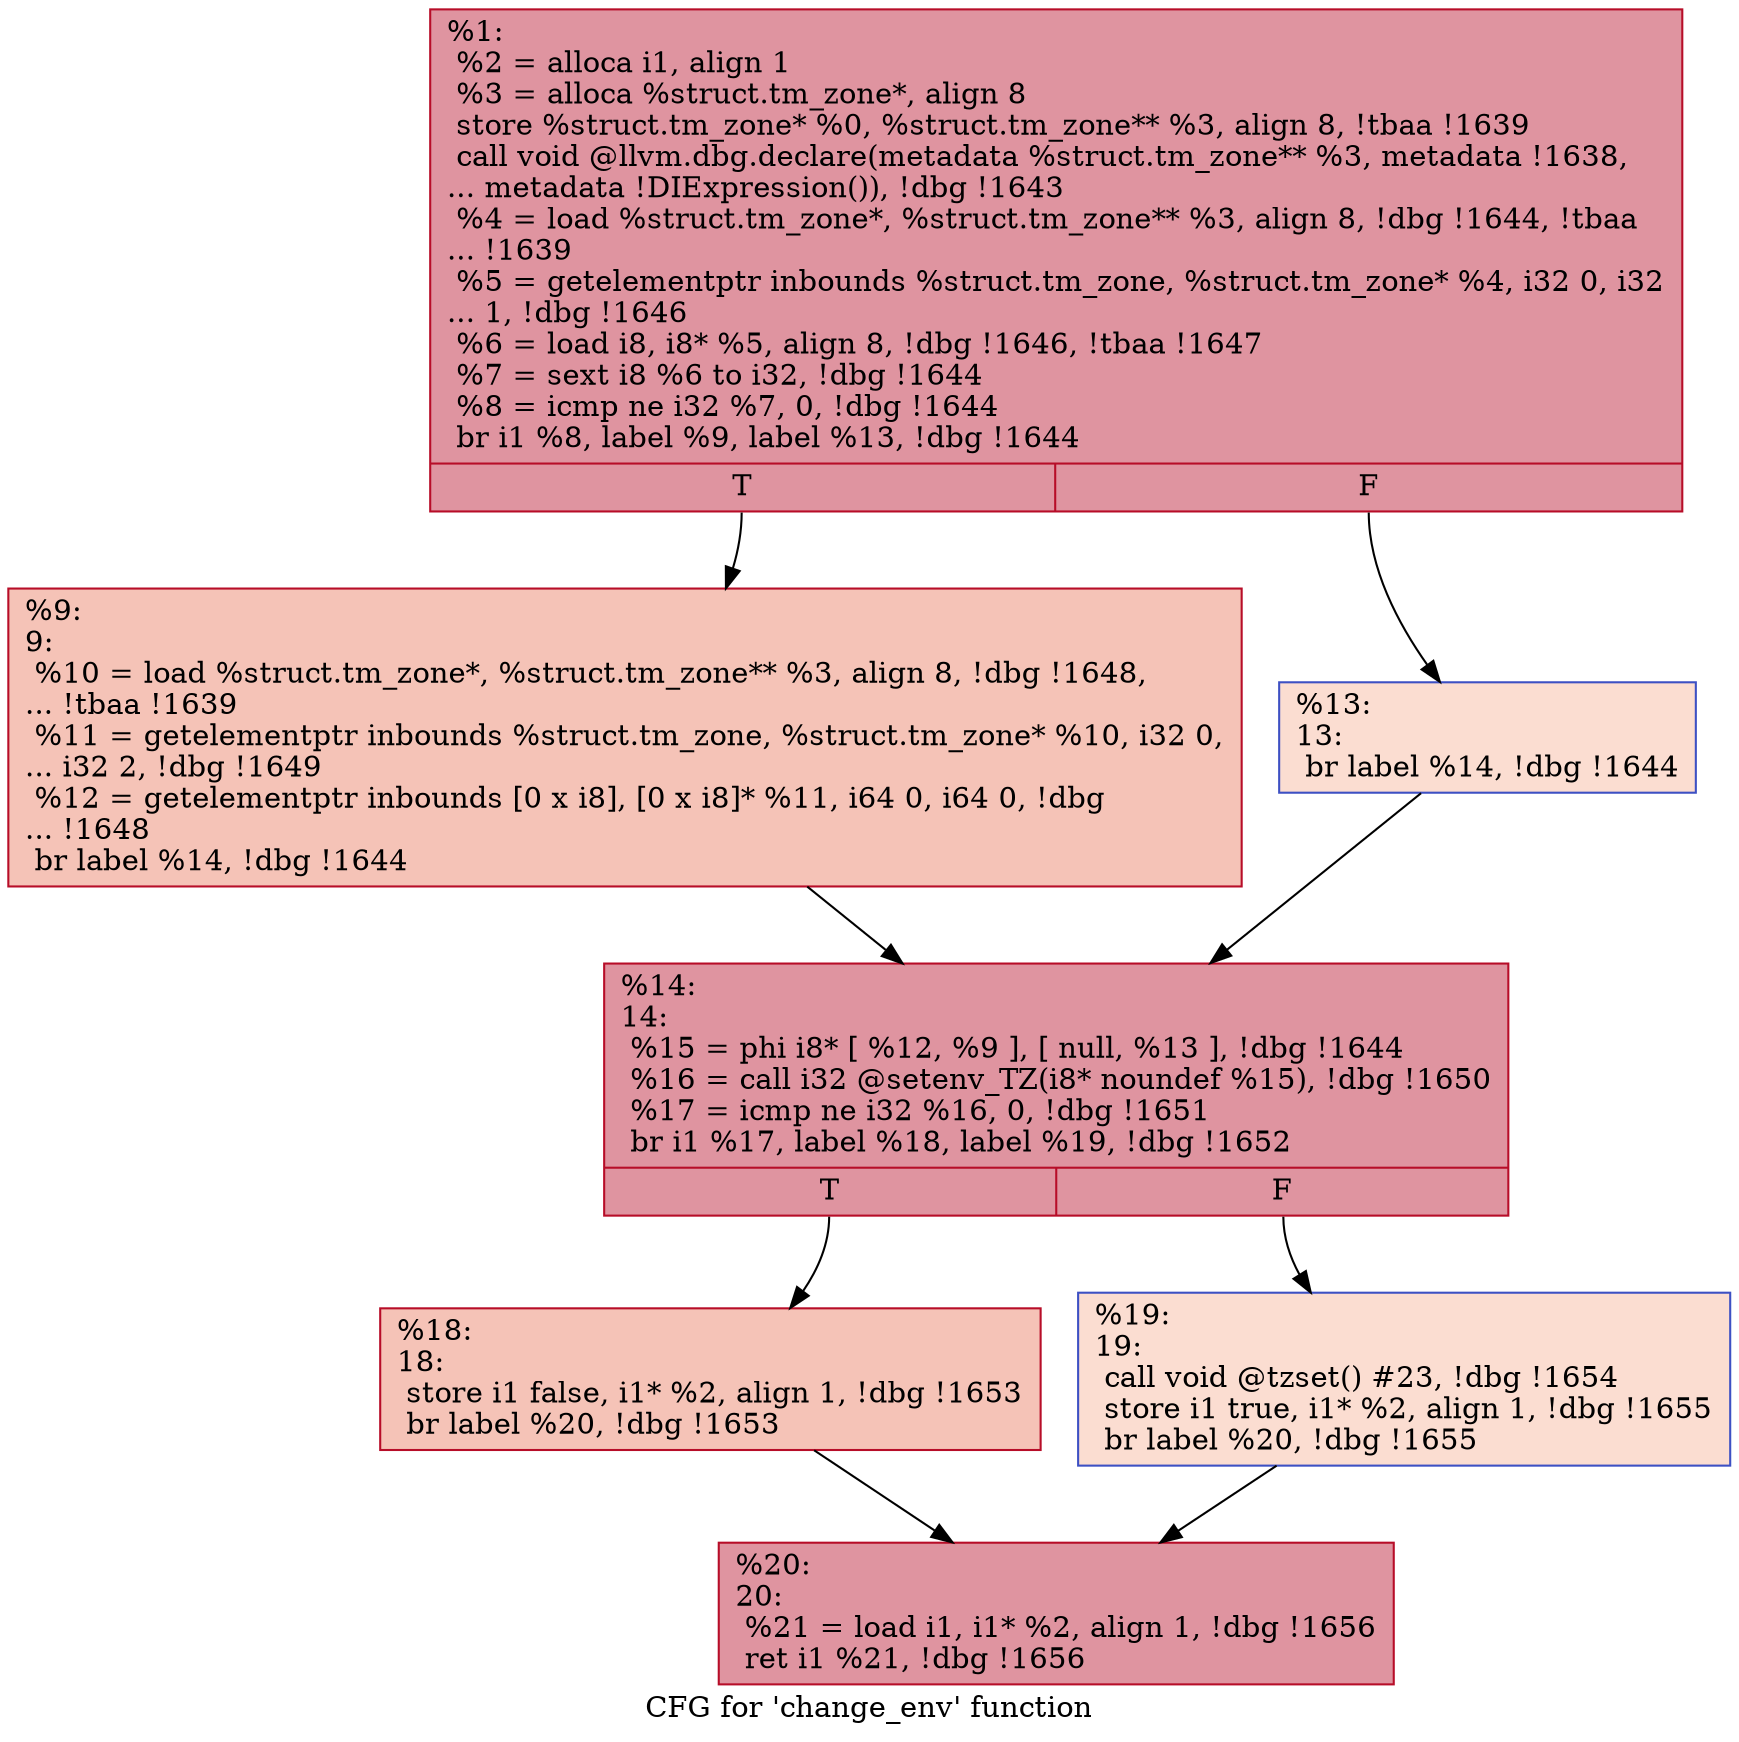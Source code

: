 digraph "CFG for 'change_env' function" {
	label="CFG for 'change_env' function";

	Node0x1868b80 [shape=record,color="#b70d28ff", style=filled, fillcolor="#b70d2870",label="{%1:\l  %2 = alloca i1, align 1\l  %3 = alloca %struct.tm_zone*, align 8\l  store %struct.tm_zone* %0, %struct.tm_zone** %3, align 8, !tbaa !1639\l  call void @llvm.dbg.declare(metadata %struct.tm_zone** %3, metadata !1638,\l... metadata !DIExpression()), !dbg !1643\l  %4 = load %struct.tm_zone*, %struct.tm_zone** %3, align 8, !dbg !1644, !tbaa\l... !1639\l  %5 = getelementptr inbounds %struct.tm_zone, %struct.tm_zone* %4, i32 0, i32\l... 1, !dbg !1646\l  %6 = load i8, i8* %5, align 8, !dbg !1646, !tbaa !1647\l  %7 = sext i8 %6 to i32, !dbg !1644\l  %8 = icmp ne i32 %7, 0, !dbg !1644\l  br i1 %8, label %9, label %13, !dbg !1644\l|{<s0>T|<s1>F}}"];
	Node0x1868b80:s0 -> Node0x186ae80;
	Node0x1868b80:s1 -> Node0x186aed0;
	Node0x186ae80 [shape=record,color="#b70d28ff", style=filled, fillcolor="#e8765c70",label="{%9:\l9:                                                \l  %10 = load %struct.tm_zone*, %struct.tm_zone** %3, align 8, !dbg !1648,\l... !tbaa !1639\l  %11 = getelementptr inbounds %struct.tm_zone, %struct.tm_zone* %10, i32 0,\l... i32 2, !dbg !1649\l  %12 = getelementptr inbounds [0 x i8], [0 x i8]* %11, i64 0, i64 0, !dbg\l... !1648\l  br label %14, !dbg !1644\l}"];
	Node0x186ae80 -> Node0x186af20;
	Node0x186aed0 [shape=record,color="#3d50c3ff", style=filled, fillcolor="#f7b39670",label="{%13:\l13:                                               \l  br label %14, !dbg !1644\l}"];
	Node0x186aed0 -> Node0x186af20;
	Node0x186af20 [shape=record,color="#b70d28ff", style=filled, fillcolor="#b70d2870",label="{%14:\l14:                                               \l  %15 = phi i8* [ %12, %9 ], [ null, %13 ], !dbg !1644\l  %16 = call i32 @setenv_TZ(i8* noundef %15), !dbg !1650\l  %17 = icmp ne i32 %16, 0, !dbg !1651\l  br i1 %17, label %18, label %19, !dbg !1652\l|{<s0>T|<s1>F}}"];
	Node0x186af20:s0 -> Node0x186af70;
	Node0x186af20:s1 -> Node0x186afc0;
	Node0x186af70 [shape=record,color="#b70d28ff", style=filled, fillcolor="#e8765c70",label="{%18:\l18:                                               \l  store i1 false, i1* %2, align 1, !dbg !1653\l  br label %20, !dbg !1653\l}"];
	Node0x186af70 -> Node0x186b010;
	Node0x186afc0 [shape=record,color="#3d50c3ff", style=filled, fillcolor="#f7b39670",label="{%19:\l19:                                               \l  call void @tzset() #23, !dbg !1654\l  store i1 true, i1* %2, align 1, !dbg !1655\l  br label %20, !dbg !1655\l}"];
	Node0x186afc0 -> Node0x186b010;
	Node0x186b010 [shape=record,color="#b70d28ff", style=filled, fillcolor="#b70d2870",label="{%20:\l20:                                               \l  %21 = load i1, i1* %2, align 1, !dbg !1656\l  ret i1 %21, !dbg !1656\l}"];
}
